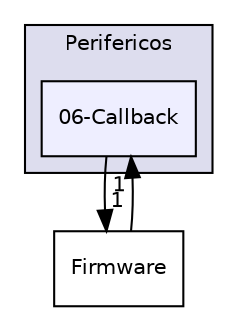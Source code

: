 digraph "E:/Agustin/Escritorio/MCUexpresso/KitLPC845-C++/src/Drivers/Perifericos/06-Callback" {
  compound=true
  node [ fontsize="10", fontname="Helvetica"];
  edge [ labelfontsize="10", labelfontname="Helvetica"];
  subgraph clusterdir_fddceb55b13f36ba841fc9095bbfed65 {
    graph [ bgcolor="#ddddee", pencolor="black", label="Perifericos" fontname="Helvetica", fontsize="10", URL="dir_fddceb55b13f36ba841fc9095bbfed65.html"]
  dir_47a19b6058124405309700282ec9ed11 [shape=box, label="06-Callback", style="filled", fillcolor="#eeeeff", pencolor="black", URL="dir_47a19b6058124405309700282ec9ed11.html"];
  }
  dir_096ebac6517dc1a98fd5318c47a7ccfa [shape=box label="Firmware" URL="dir_096ebac6517dc1a98fd5318c47a7ccfa.html"];
  dir_096ebac6517dc1a98fd5318c47a7ccfa->dir_47a19b6058124405309700282ec9ed11 [headlabel="1", labeldistance=1.5 headhref="dir_000032_000022.html"];
  dir_47a19b6058124405309700282ec9ed11->dir_096ebac6517dc1a98fd5318c47a7ccfa [headlabel="1", labeldistance=1.5 headhref="dir_000022_000032.html"];
}
